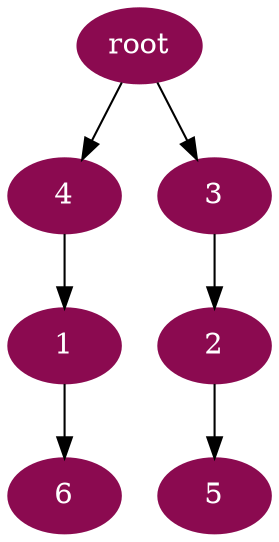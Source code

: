 digraph G {
node [color=deeppink4, style=filled, fontcolor=white];
4 -> 1;
3 -> 2;
"root" -> 3;
"root" -> 4;
2 -> 5;
1 -> 6;
}
